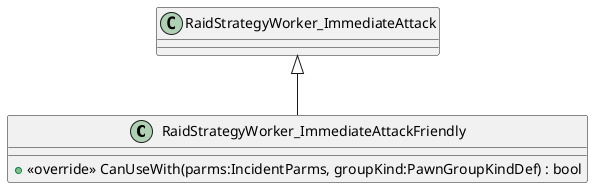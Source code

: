 @startuml
class RaidStrategyWorker_ImmediateAttackFriendly {
    + <<override>> CanUseWith(parms:IncidentParms, groupKind:PawnGroupKindDef) : bool
}
RaidStrategyWorker_ImmediateAttack <|-- RaidStrategyWorker_ImmediateAttackFriendly
@enduml
